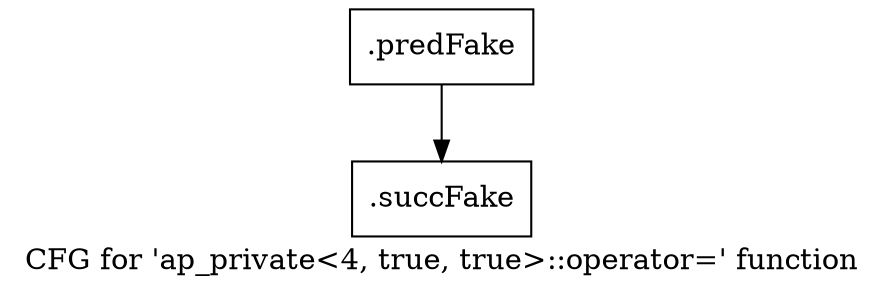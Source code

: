 digraph "CFG for 'ap_private\<4, true, true\>::operator=' function" {
	label="CFG for 'ap_private\<4, true, true\>::operator=' function";

	Node0x43901e0 [shape=record,filename="",linenumber="",label="{.predFake}"];
	Node0x43901e0 -> Node0x47b7770[ callList="" memoryops="" filename="/media/miguel/NewVolume/Linux/Xilinx/Vitis_HLS/2020.2/include/etc/ap_private.h" execusionnum="259"];
	Node0x47b7770 [shape=record,filename="/media/miguel/NewVolume/Linux/Xilinx/Vitis_HLS/2020.2/include/etc/ap_private.h",linenumber="1500",label="{.succFake}"];
}
